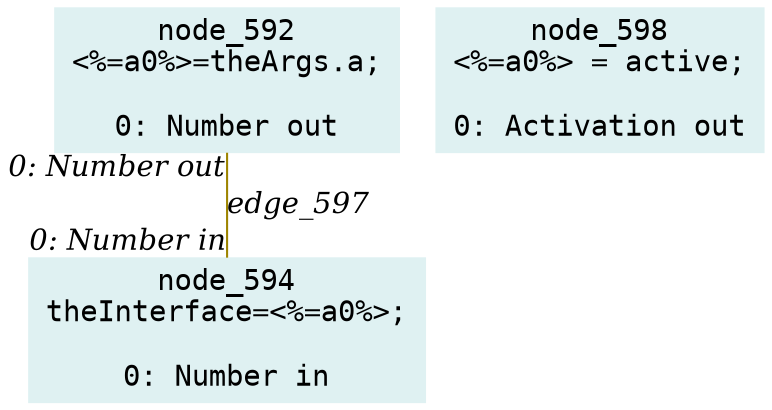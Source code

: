 digraph g{node_592 [shape="box", style="filled", color="#dff1f2", fontname="Courier", label="node_592
<%=a0%>=theArgs.a;

0: Number out" ]
node_594 [shape="box", style="filled", color="#dff1f2", fontname="Courier", label="node_594
theInterface=<%=a0%>;

0: Number in" ]
node_598 [shape="box", style="filled", color="#dff1f2", fontname="Courier", label="node_598
<%=a0%> = active;

0: Activation out" ]
node_592 -> node_594 [dir=none, arrowHead=none, fontname="Times-Italic", arrowsize=1, color="#9d8400", label="edge_597",  headlabel="0: Number in", taillabel="0: Number out" ]
}